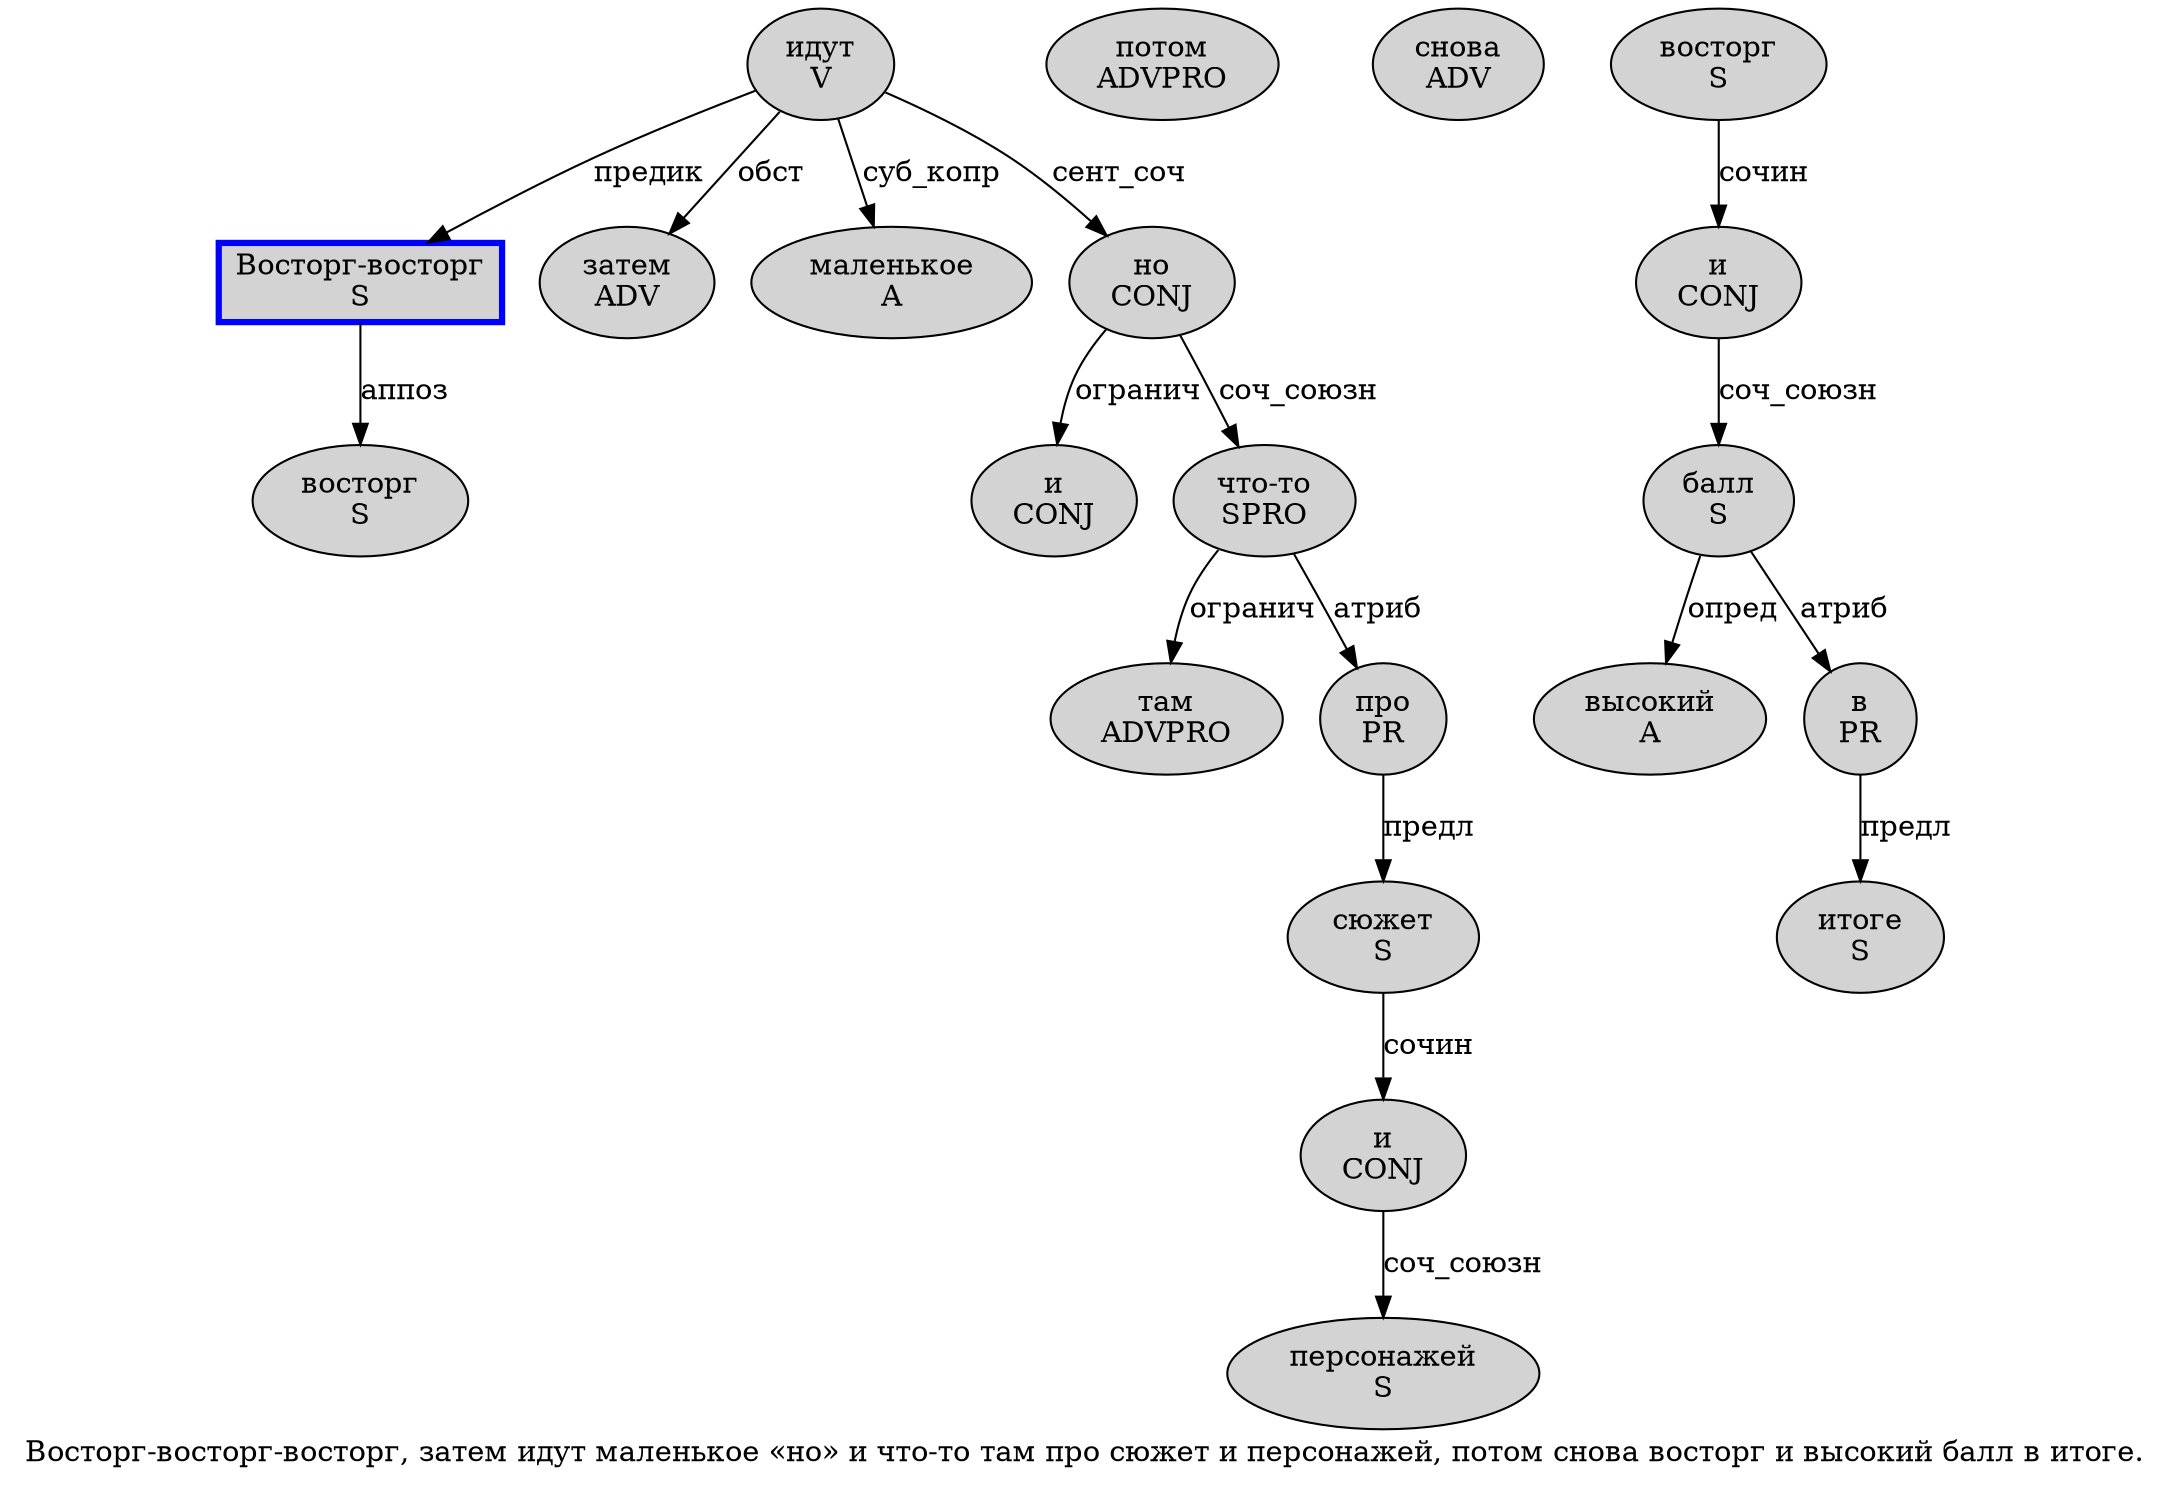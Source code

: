 digraph SENTENCE_2688 {
	graph [label="Восторг-восторг-восторг, затем идут маленькое «но» и что-то там про сюжет и персонажей, потом снова восторг и высокий балл в итоге."]
	node [style=filled]
		0 [label="Восторг-восторг
S" color=blue fillcolor=lightgray penwidth=3 shape=box]
		2 [label="восторг
S" color="" fillcolor=lightgray penwidth=1 shape=ellipse]
		4 [label="затем
ADV" color="" fillcolor=lightgray penwidth=1 shape=ellipse]
		5 [label="идут
V" color="" fillcolor=lightgray penwidth=1 shape=ellipse]
		6 [label="маленькое
A" color="" fillcolor=lightgray penwidth=1 shape=ellipse]
		8 [label="но
CONJ" color="" fillcolor=lightgray penwidth=1 shape=ellipse]
		10 [label="и
CONJ" color="" fillcolor=lightgray penwidth=1 shape=ellipse]
		11 [label="что-то
SPRO" color="" fillcolor=lightgray penwidth=1 shape=ellipse]
		12 [label="там
ADVPRO" color="" fillcolor=lightgray penwidth=1 shape=ellipse]
		13 [label="про
PR" color="" fillcolor=lightgray penwidth=1 shape=ellipse]
		14 [label="сюжет
S" color="" fillcolor=lightgray penwidth=1 shape=ellipse]
		15 [label="и
CONJ" color="" fillcolor=lightgray penwidth=1 shape=ellipse]
		16 [label="персонажей
S" color="" fillcolor=lightgray penwidth=1 shape=ellipse]
		18 [label="потом
ADVPRO" color="" fillcolor=lightgray penwidth=1 shape=ellipse]
		19 [label="снова
ADV" color="" fillcolor=lightgray penwidth=1 shape=ellipse]
		20 [label="восторг
S" color="" fillcolor=lightgray penwidth=1 shape=ellipse]
		21 [label="и
CONJ" color="" fillcolor=lightgray penwidth=1 shape=ellipse]
		22 [label="высокий
A" color="" fillcolor=lightgray penwidth=1 shape=ellipse]
		23 [label="балл
S" color="" fillcolor=lightgray penwidth=1 shape=ellipse]
		24 [label="в
PR" color="" fillcolor=lightgray penwidth=1 shape=ellipse]
		25 [label="итоге
S" color="" fillcolor=lightgray penwidth=1 shape=ellipse]
			24 -> 25 [label="предл"]
			5 -> 0 [label="предик"]
			5 -> 4 [label="обст"]
			5 -> 6 [label="суб_копр"]
			5 -> 8 [label="сент_соч"]
			8 -> 10 [label="огранич"]
			8 -> 11 [label="соч_союзн"]
			14 -> 15 [label="сочин"]
			15 -> 16 [label="соч_союзн"]
			0 -> 2 [label="аппоз"]
			11 -> 12 [label="огранич"]
			11 -> 13 [label="атриб"]
			21 -> 23 [label="соч_союзн"]
			23 -> 22 [label="опред"]
			23 -> 24 [label="атриб"]
			20 -> 21 [label="сочин"]
			13 -> 14 [label="предл"]
}